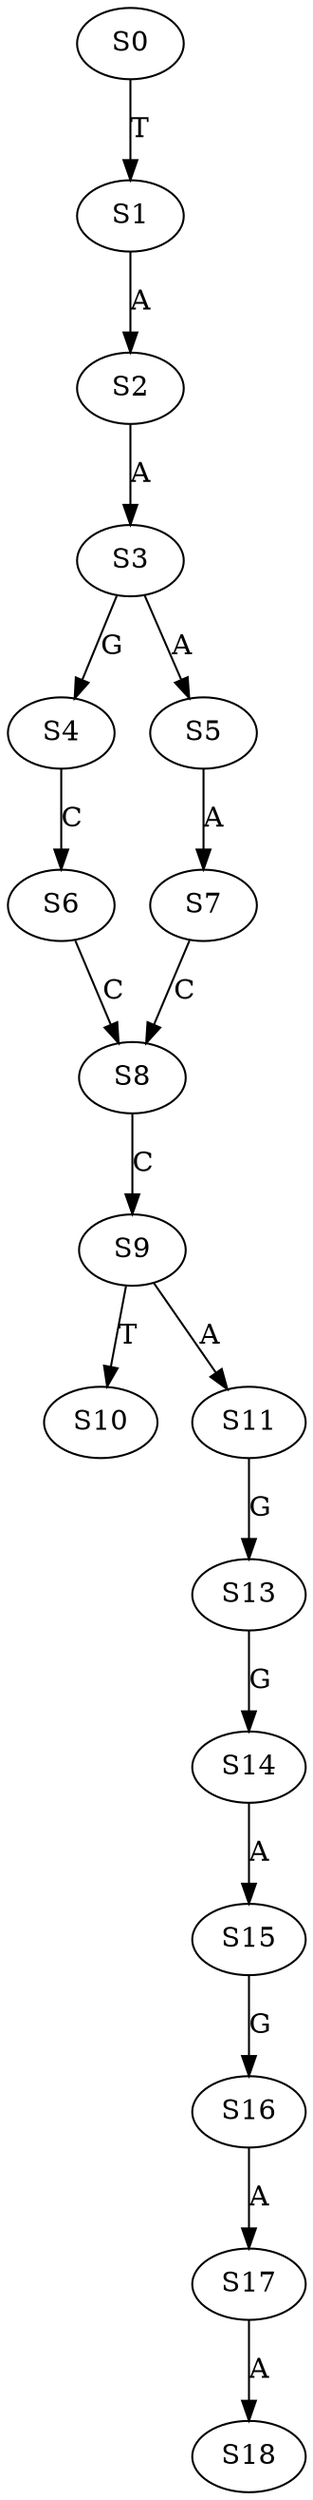 strict digraph  {
	S0 -> S1 [ label = T ];
	S1 -> S2 [ label = A ];
	S2 -> S3 [ label = A ];
	S3 -> S4 [ label = G ];
	S3 -> S5 [ label = A ];
	S4 -> S6 [ label = C ];
	S5 -> S7 [ label = A ];
	S6 -> S8 [ label = C ];
	S7 -> S8 [ label = C ];
	S8 -> S9 [ label = C ];
	S9 -> S10 [ label = T ];
	S9 -> S11 [ label = A ];
	S11 -> S13 [ label = G ];
	S13 -> S14 [ label = G ];
	S14 -> S15 [ label = A ];
	S15 -> S16 [ label = G ];
	S16 -> S17 [ label = A ];
	S17 -> S18 [ label = A ];
}
